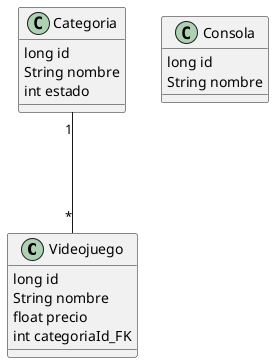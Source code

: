 @startuml catalogo
class Videojuego {
    long id
    String nombre
    float precio
    int categoriaId_FK
}
class Consola {
    long id
    String nombre
}
class Categoria {
    long id
    String nombre
    int estado
}

Categoria "1" --- "*" Videojuego
@enduml